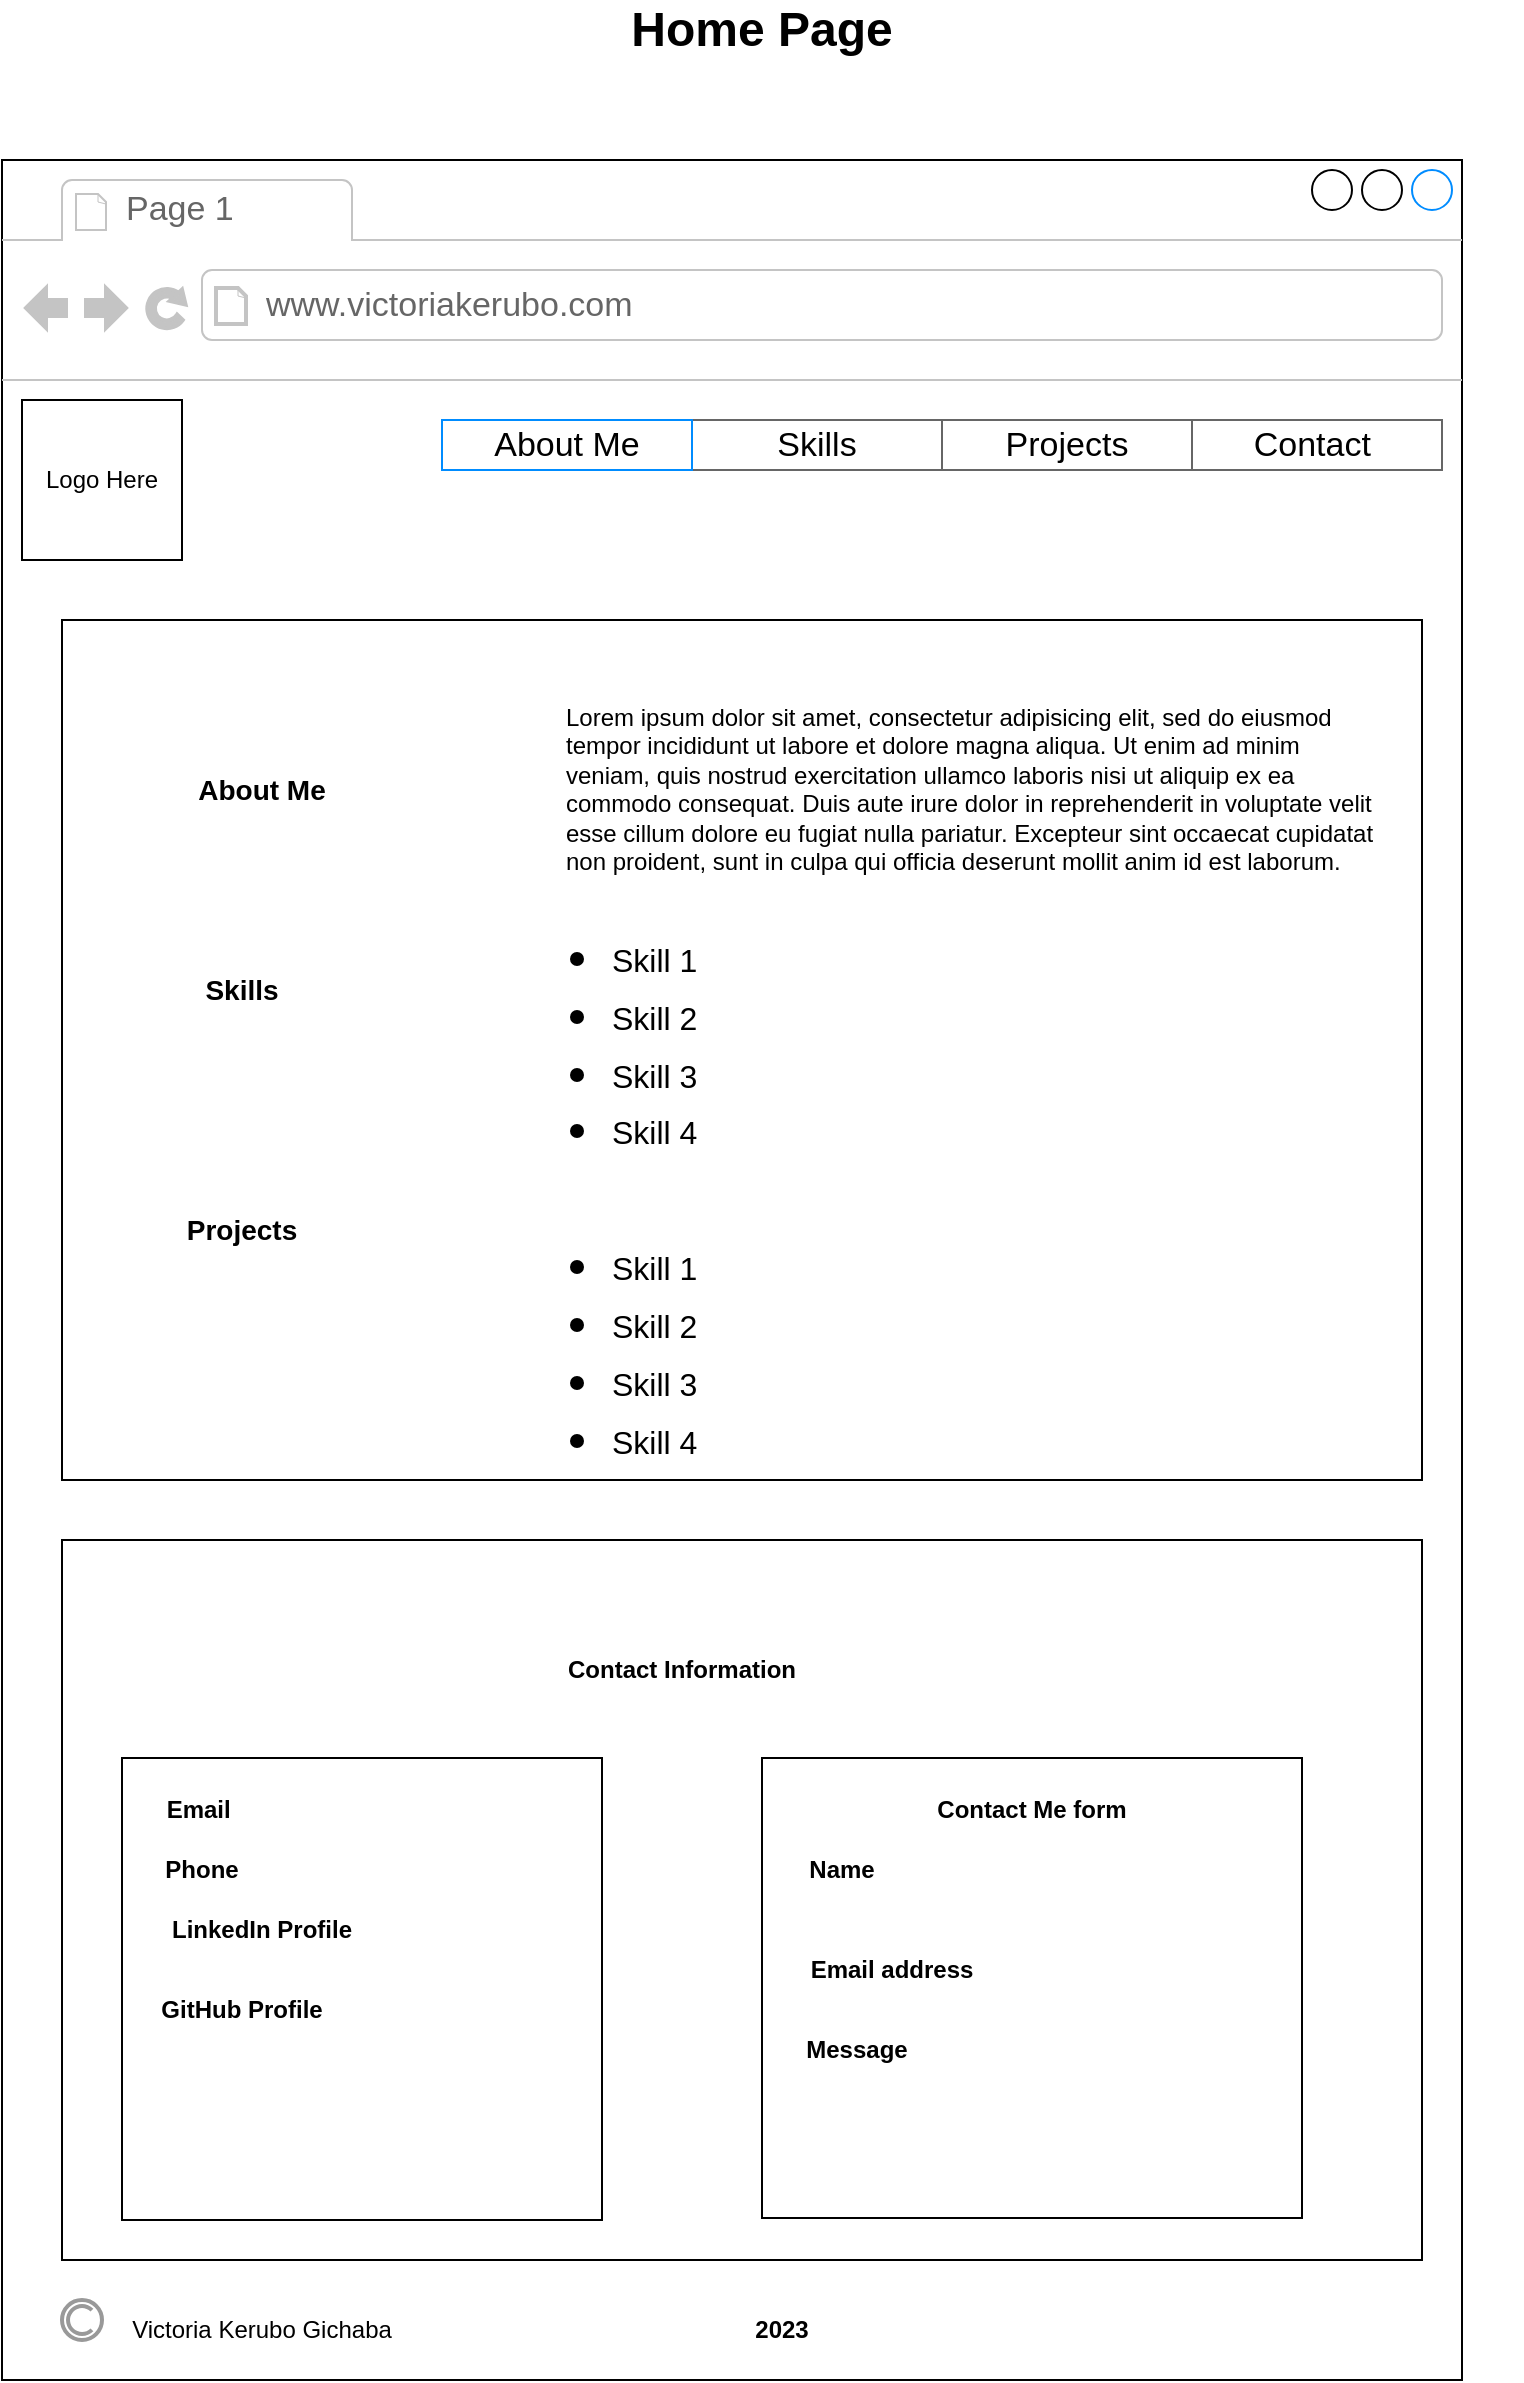<mxfile version="22.0.6" type="github">
  <diagram name="Page-1" id="7amVZ6KSDGD1u89e_LFA">
    <mxGraphModel dx="880" dy="446" grid="1" gridSize="10" guides="1" tooltips="1" connect="1" arrows="1" fold="1" page="1" pageScale="1" pageWidth="827" pageHeight="1169" math="0" shadow="0">
      <root>
        <mxCell id="0" />
        <mxCell id="1" parent="0" />
        <mxCell id="tf3LmXAqshwiVg0esquZ-1" value="" style="strokeWidth=1;shadow=0;dashed=0;align=center;html=1;shape=mxgraph.mockup.containers.browserWindow;rSize=0;strokeColor=default;strokeColor2=#008cff;strokeColor3=#c4c4c4;mainText=,;recursiveResize=0;" parent="1" vertex="1">
          <mxGeometry x="40" y="130" width="730" height="1110" as="geometry" />
        </mxCell>
        <mxCell id="tf3LmXAqshwiVg0esquZ-2" value="Page 1" style="strokeWidth=1;shadow=0;dashed=0;align=center;html=1;shape=mxgraph.mockup.containers.anchor;fontSize=17;fontColor=#666666;align=left;whiteSpace=wrap;" parent="tf3LmXAqshwiVg0esquZ-1" vertex="1">
          <mxGeometry x="60" y="12" width="110" height="26" as="geometry" />
        </mxCell>
        <mxCell id="tf3LmXAqshwiVg0esquZ-3" value="www.victoriakerubo.com" style="strokeWidth=1;shadow=0;dashed=0;align=center;html=1;shape=mxgraph.mockup.containers.anchor;rSize=0;fontSize=17;fontColor=#666666;align=left;" parent="tf3LmXAqshwiVg0esquZ-1" vertex="1">
          <mxGeometry x="130" y="60" width="250" height="26" as="geometry" />
        </mxCell>
        <mxCell id="tf3LmXAqshwiVg0esquZ-28" value="" style="strokeWidth=1;shadow=0;dashed=0;align=center;html=1;shape=mxgraph.mockup.text.rrect;rSize=0;strokeColor=#666666;fontColor=#000000;labelBackgroundColor=none;labelBorderColor=#000000;" parent="tf3LmXAqshwiVg0esquZ-1" vertex="1">
          <mxGeometry x="220" y="130" width="500" height="25" as="geometry" />
        </mxCell>
        <mxCell id="tf3LmXAqshwiVg0esquZ-29" value="&lt;font color=&quot;#000000&quot;&gt;Skills&lt;/font&gt;" style="strokeColor=inherit;fillColor=inherit;gradientColor=inherit;strokeWidth=1;shadow=0;dashed=0;align=center;html=1;shape=mxgraph.mockup.text.rrect;rSize=0;fontSize=17;fontColor=#0000ff;whiteSpace=wrap;" parent="tf3LmXAqshwiVg0esquZ-28" vertex="1">
          <mxGeometry x="125" width="125" height="25" as="geometry" />
        </mxCell>
        <mxCell id="tf3LmXAqshwiVg0esquZ-30" value="&lt;font color=&quot;#000000&quot;&gt;Projects&lt;/font&gt;" style="strokeColor=inherit;fillColor=inherit;gradientColor=inherit;strokeWidth=1;shadow=0;dashed=0;align=center;html=1;shape=mxgraph.mockup.text.rrect;rSize=0;fontSize=17;fontColor=#0000ff;whiteSpace=wrap;" parent="tf3LmXAqshwiVg0esquZ-28" vertex="1">
          <mxGeometry x="250" width="125" height="25" as="geometry" />
        </mxCell>
        <mxCell id="tf3LmXAqshwiVg0esquZ-31" value="&lt;font color=&quot;#000000&quot;&gt;Contact&amp;nbsp;&lt;/font&gt;" style="strokeColor=inherit;fillColor=inherit;gradientColor=inherit;strokeWidth=1;shadow=0;dashed=0;align=center;html=1;shape=mxgraph.mockup.text.rrect;rSize=0;fontSize=17;fontColor=#0000ff;whiteSpace=wrap;" parent="tf3LmXAqshwiVg0esquZ-28" vertex="1">
          <mxGeometry x="375" width="125" height="25" as="geometry" />
        </mxCell>
        <mxCell id="tf3LmXAqshwiVg0esquZ-32" value="&lt;font color=&quot;#000000&quot;&gt;About Me&lt;/font&gt;" style="strokeWidth=1;shadow=0;dashed=0;align=center;shape=mxgraph.mockup.text.rrect;rSize=0;fontSize=17;fontColor=#ffffff;fillColor=none;strokeColor=#008cff;html=1;whiteSpace=wrap;labelBackgroundColor=none;" parent="tf3LmXAqshwiVg0esquZ-28" vertex="1">
          <mxGeometry width="125" height="25" as="geometry" />
        </mxCell>
        <mxCell id="tf3LmXAqshwiVg0esquZ-34" value="" style="whiteSpace=wrap;html=1;aspect=fixed;" parent="tf3LmXAqshwiVg0esquZ-1" vertex="1">
          <mxGeometry x="10" y="120" width="80" height="80" as="geometry" />
        </mxCell>
        <mxCell id="tf3LmXAqshwiVg0esquZ-35" value="Logo Here" style="text;html=1;strokeColor=none;fillColor=none;align=center;verticalAlign=middle;whiteSpace=wrap;rounded=0;" parent="tf3LmXAqshwiVg0esquZ-1" vertex="1">
          <mxGeometry x="20" y="145" width="60" height="30" as="geometry" />
        </mxCell>
        <mxCell id="tf3LmXAqshwiVg0esquZ-73" value="" style="strokeColor=#999999;verticalLabelPosition=bottom;shadow=0;dashed=0;verticalAlign=top;strokeWidth=2;html=1;shape=mxgraph.mockup.misc.copyrightIcon;textOpacity=50;" parent="tf3LmXAqshwiVg0esquZ-1" vertex="1">
          <mxGeometry x="30" y="1070" width="20" height="20" as="geometry" />
        </mxCell>
        <mxCell id="tf3LmXAqshwiVg0esquZ-75" value="&lt;b&gt;2023&lt;/b&gt;" style="text;html=1;strokeColor=none;fillColor=none;align=center;verticalAlign=middle;whiteSpace=wrap;rounded=0;" parent="tf3LmXAqshwiVg0esquZ-1" vertex="1">
          <mxGeometry x="360" y="1070" width="60" height="30" as="geometry" />
        </mxCell>
        <mxCell id="d-yRQu3GjVh9XtK9HNRs-9" value="Victoria Kerubo Gichaba" style="text;html=1;strokeColor=none;fillColor=none;align=center;verticalAlign=middle;whiteSpace=wrap;rounded=0;" vertex="1" parent="tf3LmXAqshwiVg0esquZ-1">
          <mxGeometry x="10" y="1070" width="240" height="30" as="geometry" />
        </mxCell>
        <mxCell id="tf3LmXAqshwiVg0esquZ-4" value="&lt;b&gt;&lt;font style=&quot;font-size: 24px;&quot;&gt;Home Page&lt;/font&gt;&lt;/b&gt;" style="text;html=1;strokeColor=none;fillColor=none;align=center;verticalAlign=middle;whiteSpace=wrap;rounded=0;" parent="1" vertex="1">
          <mxGeometry x="40" y="50" width="760" height="30" as="geometry" />
        </mxCell>
        <mxCell id="tf3LmXAqshwiVg0esquZ-36" value="" style="rounded=0;whiteSpace=wrap;html=1;labelBackgroundColor=#000000;" parent="1" vertex="1">
          <mxGeometry x="70" y="360" width="680" height="430" as="geometry" />
        </mxCell>
        <mxCell id="tf3LmXAqshwiVg0esquZ-40" value="&lt;font style=&quot;font-size: 14px;&quot;&gt;&lt;b&gt;About Me&lt;/b&gt;&lt;/font&gt;" style="text;html=1;strokeColor=none;fillColor=none;align=center;verticalAlign=middle;whiteSpace=wrap;rounded=0;" parent="1" vertex="1">
          <mxGeometry x="130" y="430" width="80" height="30" as="geometry" />
        </mxCell>
        <mxCell id="tf3LmXAqshwiVg0esquZ-43" value="Lorem ipsum dolor sit amet, consectetur adipisicing elit, sed do eiusmod tempor incididunt ut labore et dolore magna aliqua. Ut enim ad minim veniam, quis nostrud exercitation ullamco laboris nisi ut aliquip ex ea commodo consequat. Duis aute irure dolor in reprehenderit in voluptate velit esse cillum dolore eu fugiat nulla pariatur. Excepteur sint occaecat cupidatat non proident, sunt in culpa qui officia deserunt mollit anim id est laborum.&lt;br&gt;" style="text;spacingTop=-5;whiteSpace=wrap;html=1;align=left;fontSize=12;fontFamily=Helvetica;fillColor=none;strokeColor=none;" parent="1" vertex="1">
          <mxGeometry x="320" y="400" width="410" height="90" as="geometry" />
        </mxCell>
        <mxCell id="tf3LmXAqshwiVg0esquZ-59" value="" style="rounded=0;whiteSpace=wrap;html=1;" parent="1" vertex="1">
          <mxGeometry x="70" y="820" width="680" height="360" as="geometry" />
        </mxCell>
        <mxCell id="tf3LmXAqshwiVg0esquZ-60" value="" style="rounded=0;whiteSpace=wrap;html=1;" parent="1" vertex="1">
          <mxGeometry x="100" y="929" width="240" height="231" as="geometry" />
        </mxCell>
        <mxCell id="tf3LmXAqshwiVg0esquZ-61" value="&lt;b&gt;Contact Information&lt;/b&gt;" style="text;html=1;strokeColor=none;fillColor=none;align=center;verticalAlign=middle;whiteSpace=wrap;rounded=0;" parent="1" vertex="1">
          <mxGeometry x="100" y="870" width="560" height="30" as="geometry" />
        </mxCell>
        <mxCell id="tf3LmXAqshwiVg0esquZ-62" value="" style="rounded=0;whiteSpace=wrap;html=1;" parent="1" vertex="1">
          <mxGeometry x="420" y="929" width="270" height="230" as="geometry" />
        </mxCell>
        <mxCell id="tf3LmXAqshwiVg0esquZ-64" value="&lt;b&gt;Email&amp;nbsp;&lt;/b&gt;" style="text;html=1;strokeColor=none;fillColor=none;align=center;verticalAlign=middle;whiteSpace=wrap;rounded=0;" parent="1" vertex="1">
          <mxGeometry x="110" y="940" width="60" height="30" as="geometry" />
        </mxCell>
        <mxCell id="tf3LmXAqshwiVg0esquZ-65" value="&lt;b&gt;LinkedIn Profile&lt;/b&gt;" style="text;html=1;strokeColor=none;fillColor=none;align=center;verticalAlign=middle;whiteSpace=wrap;rounded=0;" parent="1" vertex="1">
          <mxGeometry x="120" y="1000" width="100" height="30" as="geometry" />
        </mxCell>
        <mxCell id="tf3LmXAqshwiVg0esquZ-66" value="&lt;b&gt;GitHub Profile&lt;/b&gt;" style="text;html=1;strokeColor=none;fillColor=none;align=center;verticalAlign=middle;whiteSpace=wrap;rounded=0;" parent="1" vertex="1">
          <mxGeometry x="100" y="1040" width="120" height="30" as="geometry" />
        </mxCell>
        <mxCell id="tf3LmXAqshwiVg0esquZ-70" value="&lt;b&gt;Contact Me form&lt;/b&gt;" style="text;html=1;strokeColor=none;fillColor=none;align=center;verticalAlign=middle;whiteSpace=wrap;rounded=0;" parent="1" vertex="1">
          <mxGeometry x="495" y="940" width="120" height="30" as="geometry" />
        </mxCell>
        <mxCell id="tf3LmXAqshwiVg0esquZ-71" value="&lt;b&gt;Name&lt;/b&gt;" style="text;html=1;strokeColor=none;fillColor=none;align=center;verticalAlign=middle;whiteSpace=wrap;rounded=0;" parent="1" vertex="1">
          <mxGeometry x="430" y="970" width="60" height="30" as="geometry" />
        </mxCell>
        <mxCell id="tf3LmXAqshwiVg0esquZ-72" value="&lt;b&gt;Email address&lt;/b&gt;" style="text;html=1;strokeColor=none;fillColor=none;align=center;verticalAlign=middle;whiteSpace=wrap;rounded=0;" parent="1" vertex="1">
          <mxGeometry x="435" y="1020" width="100" height="30" as="geometry" />
        </mxCell>
        <mxCell id="d-yRQu3GjVh9XtK9HNRs-1" value="&lt;font style=&quot;font-size: 14px;&quot;&gt;&lt;b&gt;Skills&lt;/b&gt;&lt;/font&gt;" style="text;html=1;strokeColor=none;fillColor=none;align=center;verticalAlign=middle;whiteSpace=wrap;rounded=0;" vertex="1" parent="1">
          <mxGeometry x="130" y="530" width="60" height="30" as="geometry" />
        </mxCell>
        <mxCell id="d-yRQu3GjVh9XtK9HNRs-2" value="&lt;h1&gt;&lt;ul&gt;&lt;li style=&quot;border-color: var(--border-color);&quot;&gt;&lt;font style=&quot;border-color: var(--border-color); font-weight: normal;&quot; size=&quot;3&quot;&gt;Skill 1&lt;/font&gt;&lt;/li&gt;&lt;li&gt;&lt;font style=&quot;font-weight: normal;&quot; size=&quot;3&quot;&gt;Skill 2&lt;/font&gt;&lt;/li&gt;&lt;li&gt;&lt;font style=&quot;font-weight: normal;&quot; size=&quot;3&quot;&gt;Skill 3&lt;/font&gt;&lt;/li&gt;&lt;li&gt;&lt;font style=&quot;font-weight: normal;&quot; size=&quot;3&quot;&gt;Skill 4&lt;/font&gt;&lt;/li&gt;&lt;/ul&gt;&lt;/h1&gt;" style="text;html=1;strokeColor=none;fillColor=none;spacing=5;spacingTop=-20;whiteSpace=wrap;overflow=hidden;rounded=0;" vertex="1" parent="1">
          <mxGeometry x="300" y="500" width="420" height="140" as="geometry" />
        </mxCell>
        <mxCell id="d-yRQu3GjVh9XtK9HNRs-3" value="&lt;font style=&quot;font-size: 14px;&quot;&gt;&lt;b&gt;Projects&lt;/b&gt;&lt;/font&gt;" style="text;html=1;strokeColor=none;fillColor=none;align=center;verticalAlign=middle;whiteSpace=wrap;rounded=0;" vertex="1" parent="1">
          <mxGeometry x="130" y="650" width="60" height="30" as="geometry" />
        </mxCell>
        <mxCell id="d-yRQu3GjVh9XtK9HNRs-5" value="&lt;br&gt;&lt;ul style=&quot;border-color: var(--border-color); color: rgb(0, 0, 0); font-family: Helvetica; font-size: 24px; font-style: normal; font-variant-ligatures: normal; font-variant-caps: normal; font-weight: 700; letter-spacing: normal; orphans: 2; text-align: left; text-indent: 0px; text-transform: none; widows: 2; word-spacing: 0px; -webkit-text-stroke-width: 0px; text-decoration-thickness: initial; text-decoration-style: initial; text-decoration-color: initial;&quot;&gt;&lt;li style=&quot;border-color: var(--border-color);&quot;&gt;&lt;font style=&quot;border-color: var(--border-color); font-weight: normal;&quot; size=&quot;3&quot;&gt;Skill 1&lt;/font&gt;&lt;/li&gt;&lt;li style=&quot;border-color: var(--border-color);&quot;&gt;&lt;font style=&quot;border-color: var(--border-color); font-weight: normal;&quot; size=&quot;3&quot;&gt;Skill 2&lt;/font&gt;&lt;/li&gt;&lt;li style=&quot;border-color: var(--border-color);&quot;&gt;&lt;font style=&quot;border-color: var(--border-color); font-weight: normal;&quot; size=&quot;3&quot;&gt;Skill 3&lt;/font&gt;&lt;/li&gt;&lt;li style=&quot;border-color: var(--border-color);&quot;&gt;&lt;font style=&quot;border-color: var(--border-color); font-weight: normal;&quot; size=&quot;3&quot;&gt;Skill 4&lt;/font&gt;&lt;/li&gt;&lt;/ul&gt;&lt;br&gt;" style="text;html=1;strokeColor=none;fillColor=none;spacing=5;spacingTop=-20;whiteSpace=wrap;overflow=hidden;rounded=0;" vertex="1" parent="1">
          <mxGeometry x="300" y="640" width="410" height="150" as="geometry" />
        </mxCell>
        <mxCell id="d-yRQu3GjVh9XtK9HNRs-6" value="&lt;b&gt;Message&lt;/b&gt;" style="text;html=1;strokeColor=none;fillColor=none;align=center;verticalAlign=middle;whiteSpace=wrap;rounded=0;" vertex="1" parent="1">
          <mxGeometry x="435" y="1060" width="65" height="30" as="geometry" />
        </mxCell>
        <mxCell id="d-yRQu3GjVh9XtK9HNRs-7" value="&lt;b&gt;Phone&lt;/b&gt;" style="text;html=1;strokeColor=none;fillColor=none;align=center;verticalAlign=middle;whiteSpace=wrap;rounded=0;" vertex="1" parent="1">
          <mxGeometry x="110" y="970" width="60" height="30" as="geometry" />
        </mxCell>
      </root>
    </mxGraphModel>
  </diagram>
</mxfile>
